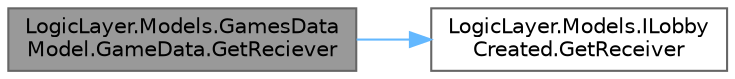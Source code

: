 digraph "LogicLayer.Models.GamesDataModel.GameData.GetReciever"
{
 // LATEX_PDF_SIZE
  bgcolor="transparent";
  edge [fontname=Helvetica,fontsize=10,labelfontname=Helvetica,labelfontsize=10];
  node [fontname=Helvetica,fontsize=10,shape=box,height=0.2,width=0.4];
  rankdir="LR";
  Node1 [id="Node000001",label="LogicLayer.Models.GamesData\lModel.GameData.GetReciever",height=0.2,width=0.4,color="gray40", fillcolor="grey60", style="filled", fontcolor="black",tooltip="Retrieves the receiver (guest) of the game."];
  Node1 -> Node2 [id="edge1_Node000001_Node000002",color="steelblue1",style="solid",tooltip=" "];
  Node2 [id="Node000002",label="LogicLayer.Models.ILobby\lCreated.GetReceiver",height=0.2,width=0.4,color="grey40", fillcolor="white", style="filled",URL="$interface_logic_layer_1_1_models_1_1_i_lobby_created.html#abe0630a69f306b3e016cad59fa826d28",tooltip="Get the receiver of the game request."];
}
